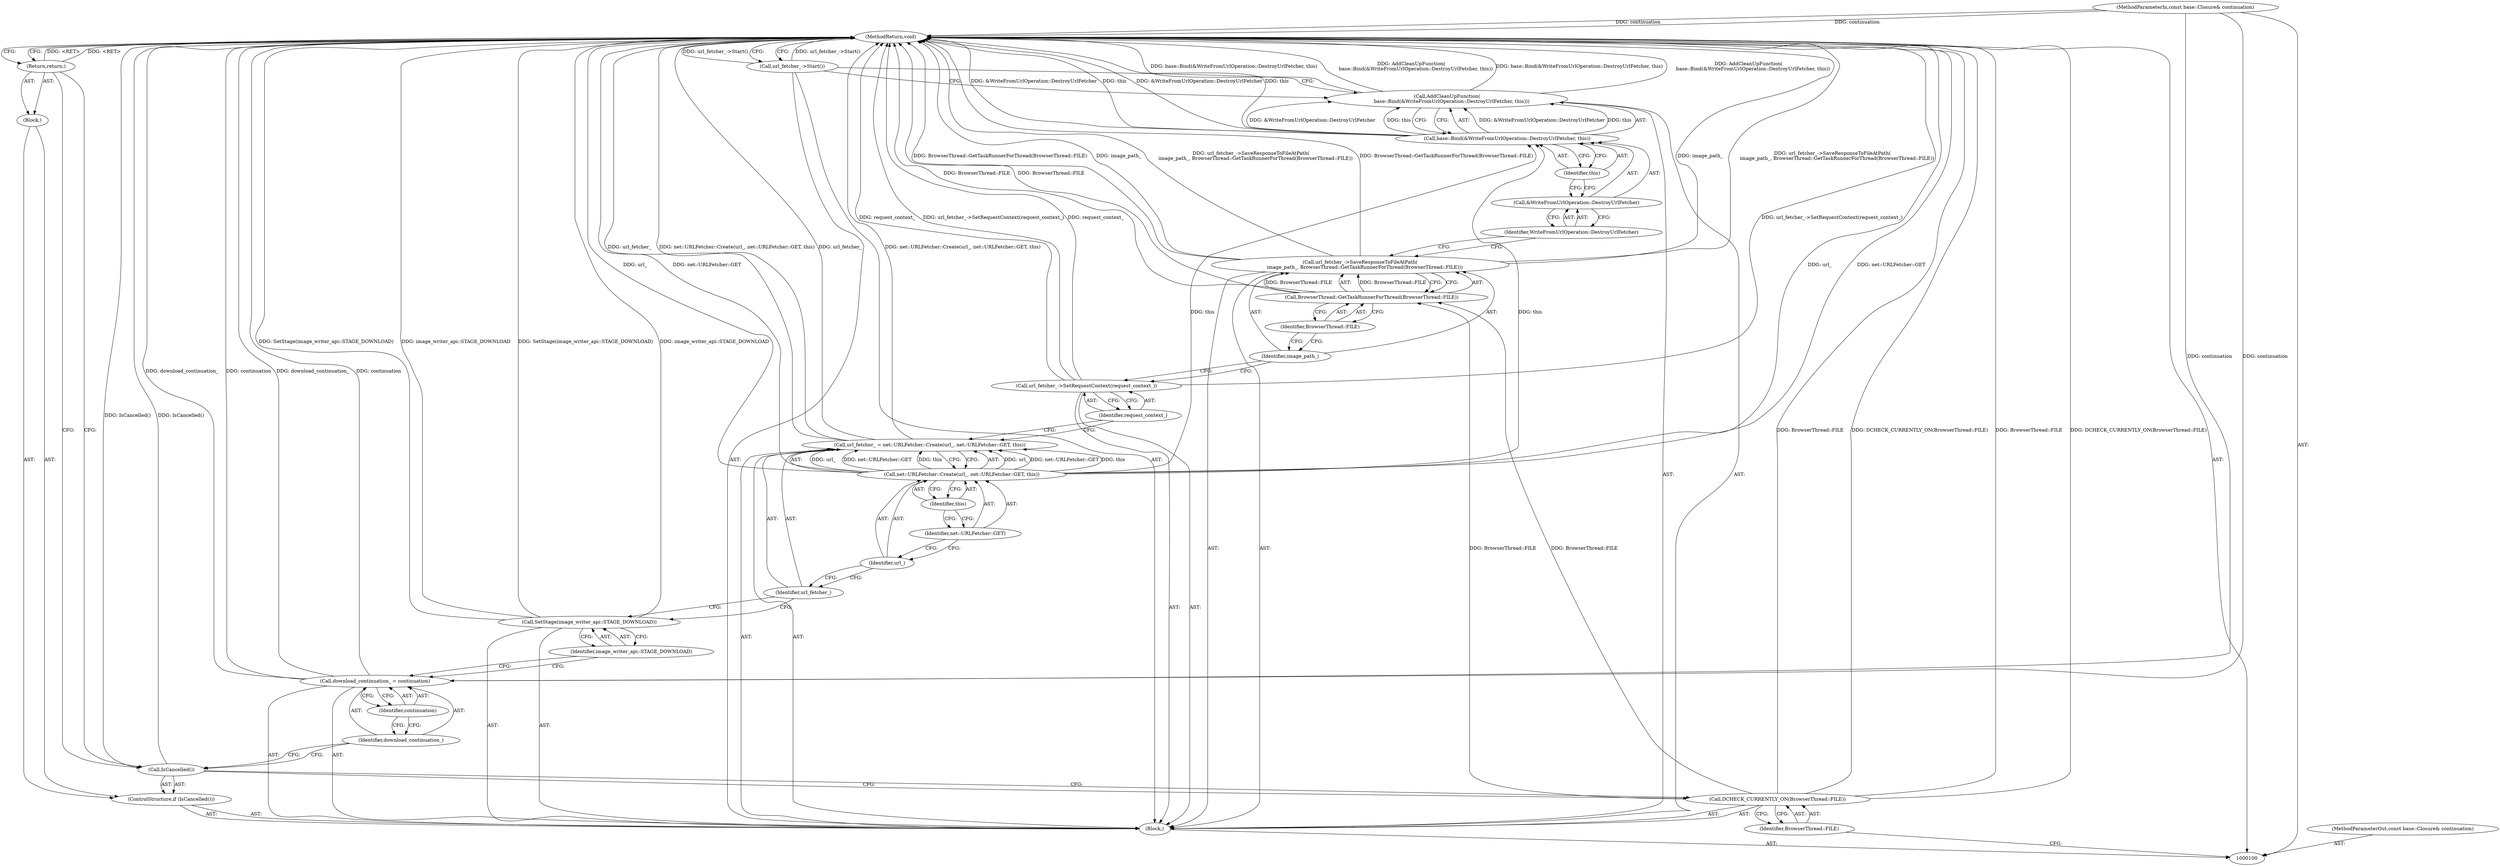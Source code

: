 digraph "1_Chrome_4e7c52b4577b682be39ad617ceb5d98a32279939" {
"1000132" [label="(MethodReturn,void)"];
"1000101" [label="(MethodParameterIn,const base::Closure& continuation)"];
"1000188" [label="(MethodParameterOut,const base::Closure& continuation)"];
"1000102" [label="(Block,)"];
"1000113" [label="(Identifier,image_writer_api::STAGE_DOWNLOAD)"];
"1000112" [label="(Call,SetStage(image_writer_api::STAGE_DOWNLOAD))"];
"1000116" [label="(Call,net::URLFetcher::Create(url_, net::URLFetcher::GET, this))"];
"1000114" [label="(Call,url_fetcher_ = net::URLFetcher::Create(url_, net::URLFetcher::GET, this))"];
"1000115" [label="(Identifier,url_fetcher_)"];
"1000117" [label="(Identifier,url_)"];
"1000118" [label="(Identifier,net::URLFetcher::GET)"];
"1000119" [label="(Identifier,this)"];
"1000120" [label="(Call,url_fetcher_->SetRequestContext(request_context_))"];
"1000121" [label="(Identifier,request_context_)"];
"1000122" [label="(Call,url_fetcher_->SaveResponseToFileAtPath(\n      image_path_, BrowserThread::GetTaskRunnerForThread(BrowserThread::FILE)))"];
"1000124" [label="(Call,BrowserThread::GetTaskRunnerForThread(BrowserThread::FILE))"];
"1000125" [label="(Identifier,BrowserThread::FILE)"];
"1000123" [label="(Identifier,image_path_)"];
"1000126" [label="(Call,AddCleanUpFunction(\n      base::Bind(&WriteFromUrlOperation::DestroyUrlFetcher, this)))"];
"1000128" [label="(Call,&WriteFromUrlOperation::DestroyUrlFetcher)"];
"1000129" [label="(Identifier,WriteFromUrlOperation::DestroyUrlFetcher)"];
"1000127" [label="(Call,base::Bind(&WriteFromUrlOperation::DestroyUrlFetcher, this))"];
"1000130" [label="(Identifier,this)"];
"1000103" [label="(Call,DCHECK_CURRENTLY_ON(BrowserThread::FILE))"];
"1000104" [label="(Identifier,BrowserThread::FILE)"];
"1000131" [label="(Call,url_fetcher_->Start())"];
"1000105" [label="(ControlStructure,if (IsCancelled()))"];
"1000107" [label="(Block,)"];
"1000106" [label="(Call,IsCancelled())"];
"1000108" [label="(Return,return;)"];
"1000109" [label="(Call,download_continuation_ = continuation)"];
"1000110" [label="(Identifier,download_continuation_)"];
"1000111" [label="(Identifier,continuation)"];
"1000132" -> "1000100"  [label="AST: "];
"1000132" -> "1000108"  [label="CFG: "];
"1000132" -> "1000131"  [label="CFG: "];
"1000108" -> "1000132"  [label="DDG: <RET>"];
"1000116" -> "1000132"  [label="DDG: url_"];
"1000116" -> "1000132"  [label="DDG: net::URLFetcher::GET"];
"1000124" -> "1000132"  [label="DDG: BrowserThread::FILE"];
"1000103" -> "1000132"  [label="DDG: BrowserThread::FILE"];
"1000103" -> "1000132"  [label="DDG: DCHECK_CURRENTLY_ON(BrowserThread::FILE)"];
"1000122" -> "1000132"  [label="DDG: image_path_"];
"1000122" -> "1000132"  [label="DDG: url_fetcher_->SaveResponseToFileAtPath(\n      image_path_, BrowserThread::GetTaskRunnerForThread(BrowserThread::FILE))"];
"1000122" -> "1000132"  [label="DDG: BrowserThread::GetTaskRunnerForThread(BrowserThread::FILE)"];
"1000126" -> "1000132"  [label="DDG: base::Bind(&WriteFromUrlOperation::DestroyUrlFetcher, this)"];
"1000126" -> "1000132"  [label="DDG: AddCleanUpFunction(\n      base::Bind(&WriteFromUrlOperation::DestroyUrlFetcher, this))"];
"1000112" -> "1000132"  [label="DDG: SetStage(image_writer_api::STAGE_DOWNLOAD)"];
"1000112" -> "1000132"  [label="DDG: image_writer_api::STAGE_DOWNLOAD"];
"1000127" -> "1000132"  [label="DDG: &WriteFromUrlOperation::DestroyUrlFetcher"];
"1000127" -> "1000132"  [label="DDG: this"];
"1000114" -> "1000132"  [label="DDG: url_fetcher_"];
"1000114" -> "1000132"  [label="DDG: net::URLFetcher::Create(url_, net::URLFetcher::GET, this)"];
"1000120" -> "1000132"  [label="DDG: request_context_"];
"1000120" -> "1000132"  [label="DDG: url_fetcher_->SetRequestContext(request_context_)"];
"1000101" -> "1000132"  [label="DDG: continuation"];
"1000109" -> "1000132"  [label="DDG: download_continuation_"];
"1000109" -> "1000132"  [label="DDG: continuation"];
"1000106" -> "1000132"  [label="DDG: IsCancelled()"];
"1000131" -> "1000132"  [label="DDG: url_fetcher_->Start()"];
"1000101" -> "1000100"  [label="AST: "];
"1000101" -> "1000132"  [label="DDG: continuation"];
"1000101" -> "1000109"  [label="DDG: continuation"];
"1000188" -> "1000100"  [label="AST: "];
"1000102" -> "1000100"  [label="AST: "];
"1000103" -> "1000102"  [label="AST: "];
"1000105" -> "1000102"  [label="AST: "];
"1000109" -> "1000102"  [label="AST: "];
"1000112" -> "1000102"  [label="AST: "];
"1000114" -> "1000102"  [label="AST: "];
"1000120" -> "1000102"  [label="AST: "];
"1000122" -> "1000102"  [label="AST: "];
"1000126" -> "1000102"  [label="AST: "];
"1000131" -> "1000102"  [label="AST: "];
"1000113" -> "1000112"  [label="AST: "];
"1000113" -> "1000109"  [label="CFG: "];
"1000112" -> "1000113"  [label="CFG: "];
"1000112" -> "1000102"  [label="AST: "];
"1000112" -> "1000113"  [label="CFG: "];
"1000113" -> "1000112"  [label="AST: "];
"1000115" -> "1000112"  [label="CFG: "];
"1000112" -> "1000132"  [label="DDG: SetStage(image_writer_api::STAGE_DOWNLOAD)"];
"1000112" -> "1000132"  [label="DDG: image_writer_api::STAGE_DOWNLOAD"];
"1000116" -> "1000114"  [label="AST: "];
"1000116" -> "1000119"  [label="CFG: "];
"1000117" -> "1000116"  [label="AST: "];
"1000118" -> "1000116"  [label="AST: "];
"1000119" -> "1000116"  [label="AST: "];
"1000114" -> "1000116"  [label="CFG: "];
"1000116" -> "1000132"  [label="DDG: url_"];
"1000116" -> "1000132"  [label="DDG: net::URLFetcher::GET"];
"1000116" -> "1000114"  [label="DDG: url_"];
"1000116" -> "1000114"  [label="DDG: net::URLFetcher::GET"];
"1000116" -> "1000114"  [label="DDG: this"];
"1000116" -> "1000127"  [label="DDG: this"];
"1000114" -> "1000102"  [label="AST: "];
"1000114" -> "1000116"  [label="CFG: "];
"1000115" -> "1000114"  [label="AST: "];
"1000116" -> "1000114"  [label="AST: "];
"1000121" -> "1000114"  [label="CFG: "];
"1000114" -> "1000132"  [label="DDG: url_fetcher_"];
"1000114" -> "1000132"  [label="DDG: net::URLFetcher::Create(url_, net::URLFetcher::GET, this)"];
"1000116" -> "1000114"  [label="DDG: url_"];
"1000116" -> "1000114"  [label="DDG: net::URLFetcher::GET"];
"1000116" -> "1000114"  [label="DDG: this"];
"1000115" -> "1000114"  [label="AST: "];
"1000115" -> "1000112"  [label="CFG: "];
"1000117" -> "1000115"  [label="CFG: "];
"1000117" -> "1000116"  [label="AST: "];
"1000117" -> "1000115"  [label="CFG: "];
"1000118" -> "1000117"  [label="CFG: "];
"1000118" -> "1000116"  [label="AST: "];
"1000118" -> "1000117"  [label="CFG: "];
"1000119" -> "1000118"  [label="CFG: "];
"1000119" -> "1000116"  [label="AST: "];
"1000119" -> "1000118"  [label="CFG: "];
"1000116" -> "1000119"  [label="CFG: "];
"1000120" -> "1000102"  [label="AST: "];
"1000120" -> "1000121"  [label="CFG: "];
"1000121" -> "1000120"  [label="AST: "];
"1000123" -> "1000120"  [label="CFG: "];
"1000120" -> "1000132"  [label="DDG: request_context_"];
"1000120" -> "1000132"  [label="DDG: url_fetcher_->SetRequestContext(request_context_)"];
"1000121" -> "1000120"  [label="AST: "];
"1000121" -> "1000114"  [label="CFG: "];
"1000120" -> "1000121"  [label="CFG: "];
"1000122" -> "1000102"  [label="AST: "];
"1000122" -> "1000124"  [label="CFG: "];
"1000123" -> "1000122"  [label="AST: "];
"1000124" -> "1000122"  [label="AST: "];
"1000129" -> "1000122"  [label="CFG: "];
"1000122" -> "1000132"  [label="DDG: image_path_"];
"1000122" -> "1000132"  [label="DDG: url_fetcher_->SaveResponseToFileAtPath(\n      image_path_, BrowserThread::GetTaskRunnerForThread(BrowserThread::FILE))"];
"1000122" -> "1000132"  [label="DDG: BrowserThread::GetTaskRunnerForThread(BrowserThread::FILE)"];
"1000124" -> "1000122"  [label="DDG: BrowserThread::FILE"];
"1000124" -> "1000122"  [label="AST: "];
"1000124" -> "1000125"  [label="CFG: "];
"1000125" -> "1000124"  [label="AST: "];
"1000122" -> "1000124"  [label="CFG: "];
"1000124" -> "1000132"  [label="DDG: BrowserThread::FILE"];
"1000124" -> "1000122"  [label="DDG: BrowserThread::FILE"];
"1000103" -> "1000124"  [label="DDG: BrowserThread::FILE"];
"1000125" -> "1000124"  [label="AST: "];
"1000125" -> "1000123"  [label="CFG: "];
"1000124" -> "1000125"  [label="CFG: "];
"1000123" -> "1000122"  [label="AST: "];
"1000123" -> "1000120"  [label="CFG: "];
"1000125" -> "1000123"  [label="CFG: "];
"1000126" -> "1000102"  [label="AST: "];
"1000126" -> "1000127"  [label="CFG: "];
"1000127" -> "1000126"  [label="AST: "];
"1000131" -> "1000126"  [label="CFG: "];
"1000126" -> "1000132"  [label="DDG: base::Bind(&WriteFromUrlOperation::DestroyUrlFetcher, this)"];
"1000126" -> "1000132"  [label="DDG: AddCleanUpFunction(\n      base::Bind(&WriteFromUrlOperation::DestroyUrlFetcher, this))"];
"1000127" -> "1000126"  [label="DDG: &WriteFromUrlOperation::DestroyUrlFetcher"];
"1000127" -> "1000126"  [label="DDG: this"];
"1000128" -> "1000127"  [label="AST: "];
"1000128" -> "1000129"  [label="CFG: "];
"1000129" -> "1000128"  [label="AST: "];
"1000130" -> "1000128"  [label="CFG: "];
"1000129" -> "1000128"  [label="AST: "];
"1000129" -> "1000122"  [label="CFG: "];
"1000128" -> "1000129"  [label="CFG: "];
"1000127" -> "1000126"  [label="AST: "];
"1000127" -> "1000130"  [label="CFG: "];
"1000128" -> "1000127"  [label="AST: "];
"1000130" -> "1000127"  [label="AST: "];
"1000126" -> "1000127"  [label="CFG: "];
"1000127" -> "1000132"  [label="DDG: &WriteFromUrlOperation::DestroyUrlFetcher"];
"1000127" -> "1000132"  [label="DDG: this"];
"1000127" -> "1000126"  [label="DDG: &WriteFromUrlOperation::DestroyUrlFetcher"];
"1000127" -> "1000126"  [label="DDG: this"];
"1000116" -> "1000127"  [label="DDG: this"];
"1000130" -> "1000127"  [label="AST: "];
"1000130" -> "1000128"  [label="CFG: "];
"1000127" -> "1000130"  [label="CFG: "];
"1000103" -> "1000102"  [label="AST: "];
"1000103" -> "1000104"  [label="CFG: "];
"1000104" -> "1000103"  [label="AST: "];
"1000106" -> "1000103"  [label="CFG: "];
"1000103" -> "1000132"  [label="DDG: BrowserThread::FILE"];
"1000103" -> "1000132"  [label="DDG: DCHECK_CURRENTLY_ON(BrowserThread::FILE)"];
"1000103" -> "1000124"  [label="DDG: BrowserThread::FILE"];
"1000104" -> "1000103"  [label="AST: "];
"1000104" -> "1000100"  [label="CFG: "];
"1000103" -> "1000104"  [label="CFG: "];
"1000131" -> "1000102"  [label="AST: "];
"1000131" -> "1000126"  [label="CFG: "];
"1000132" -> "1000131"  [label="CFG: "];
"1000131" -> "1000132"  [label="DDG: url_fetcher_->Start()"];
"1000105" -> "1000102"  [label="AST: "];
"1000106" -> "1000105"  [label="AST: "];
"1000107" -> "1000105"  [label="AST: "];
"1000107" -> "1000105"  [label="AST: "];
"1000108" -> "1000107"  [label="AST: "];
"1000106" -> "1000105"  [label="AST: "];
"1000106" -> "1000103"  [label="CFG: "];
"1000108" -> "1000106"  [label="CFG: "];
"1000110" -> "1000106"  [label="CFG: "];
"1000106" -> "1000132"  [label="DDG: IsCancelled()"];
"1000108" -> "1000107"  [label="AST: "];
"1000108" -> "1000106"  [label="CFG: "];
"1000132" -> "1000108"  [label="CFG: "];
"1000108" -> "1000132"  [label="DDG: <RET>"];
"1000109" -> "1000102"  [label="AST: "];
"1000109" -> "1000111"  [label="CFG: "];
"1000110" -> "1000109"  [label="AST: "];
"1000111" -> "1000109"  [label="AST: "];
"1000113" -> "1000109"  [label="CFG: "];
"1000109" -> "1000132"  [label="DDG: download_continuation_"];
"1000109" -> "1000132"  [label="DDG: continuation"];
"1000101" -> "1000109"  [label="DDG: continuation"];
"1000110" -> "1000109"  [label="AST: "];
"1000110" -> "1000106"  [label="CFG: "];
"1000111" -> "1000110"  [label="CFG: "];
"1000111" -> "1000109"  [label="AST: "];
"1000111" -> "1000110"  [label="CFG: "];
"1000109" -> "1000111"  [label="CFG: "];
}
